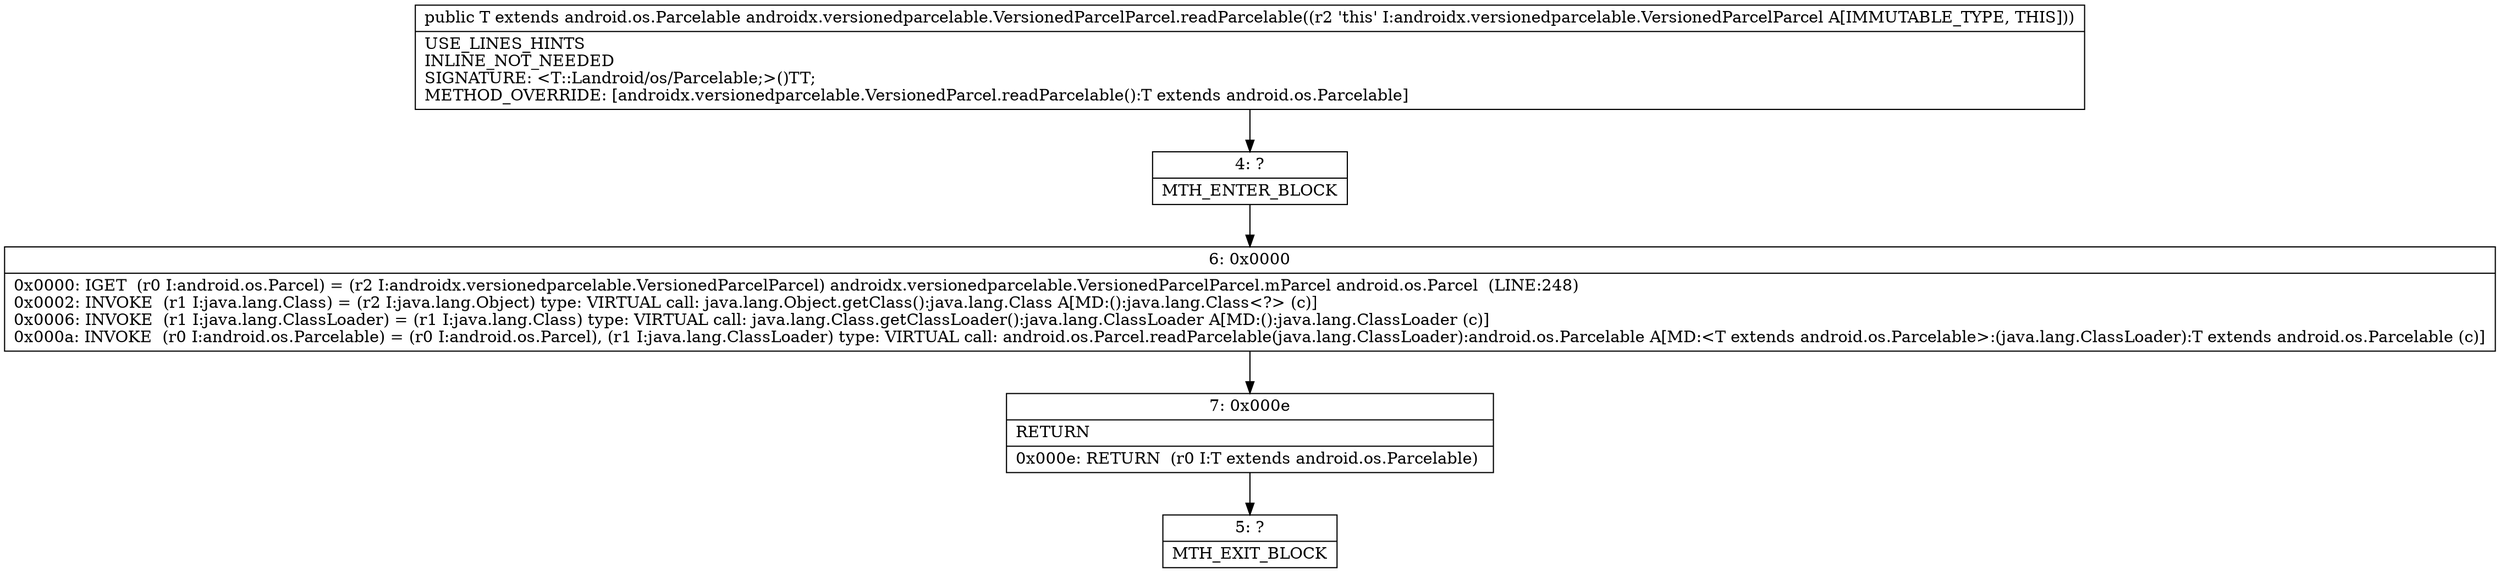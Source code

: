 digraph "CFG forandroidx.versionedparcelable.VersionedParcelParcel.readParcelable()Landroid\/os\/Parcelable;" {
Node_4 [shape=record,label="{4\:\ ?|MTH_ENTER_BLOCK\l}"];
Node_6 [shape=record,label="{6\:\ 0x0000|0x0000: IGET  (r0 I:android.os.Parcel) = (r2 I:androidx.versionedparcelable.VersionedParcelParcel) androidx.versionedparcelable.VersionedParcelParcel.mParcel android.os.Parcel  (LINE:248)\l0x0002: INVOKE  (r1 I:java.lang.Class) = (r2 I:java.lang.Object) type: VIRTUAL call: java.lang.Object.getClass():java.lang.Class A[MD:():java.lang.Class\<?\> (c)]\l0x0006: INVOKE  (r1 I:java.lang.ClassLoader) = (r1 I:java.lang.Class) type: VIRTUAL call: java.lang.Class.getClassLoader():java.lang.ClassLoader A[MD:():java.lang.ClassLoader (c)]\l0x000a: INVOKE  (r0 I:android.os.Parcelable) = (r0 I:android.os.Parcel), (r1 I:java.lang.ClassLoader) type: VIRTUAL call: android.os.Parcel.readParcelable(java.lang.ClassLoader):android.os.Parcelable A[MD:\<T extends android.os.Parcelable\>:(java.lang.ClassLoader):T extends android.os.Parcelable (c)]\l}"];
Node_7 [shape=record,label="{7\:\ 0x000e|RETURN\l|0x000e: RETURN  (r0 I:T extends android.os.Parcelable) \l}"];
Node_5 [shape=record,label="{5\:\ ?|MTH_EXIT_BLOCK\l}"];
MethodNode[shape=record,label="{public T extends android.os.Parcelable androidx.versionedparcelable.VersionedParcelParcel.readParcelable((r2 'this' I:androidx.versionedparcelable.VersionedParcelParcel A[IMMUTABLE_TYPE, THIS]))  | USE_LINES_HINTS\lINLINE_NOT_NEEDED\lSIGNATURE: \<T::Landroid\/os\/Parcelable;\>()TT;\lMETHOD_OVERRIDE: [androidx.versionedparcelable.VersionedParcel.readParcelable():T extends android.os.Parcelable]\l}"];
MethodNode -> Node_4;Node_4 -> Node_6;
Node_6 -> Node_7;
Node_7 -> Node_5;
}

